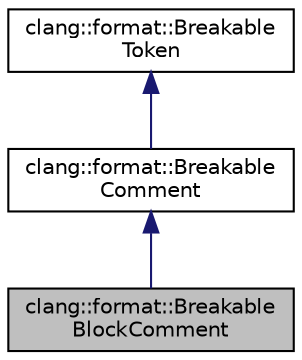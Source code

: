 digraph "clang::format::BreakableBlockComment"
{
 // LATEX_PDF_SIZE
  bgcolor="transparent";
  edge [fontname="Helvetica",fontsize="10",labelfontname="Helvetica",labelfontsize="10"];
  node [fontname="Helvetica",fontsize="10",shape=record];
  Node1 [label="clang::format::Breakable\lBlockComment",height=0.2,width=0.4,color="black", fillcolor="grey75", style="filled", fontcolor="black",tooltip=" "];
  Node2 -> Node1 [dir="back",color="midnightblue",fontsize="10",style="solid",fontname="Helvetica"];
  Node2 [label="clang::format::Breakable\lComment",height=0.2,width=0.4,color="black",URL="$classclang_1_1format_1_1BreakableComment.html",tooltip=" "];
  Node3 -> Node2 [dir="back",color="midnightblue",fontsize="10",style="solid",fontname="Helvetica"];
  Node3 [label="clang::format::Breakable\lToken",height=0.2,width=0.4,color="black",URL="$classclang_1_1format_1_1BreakableToken.html",tooltip="Base class for tokens / ranges of tokens that can allow breaking within the tokens - for example,..."];
}
